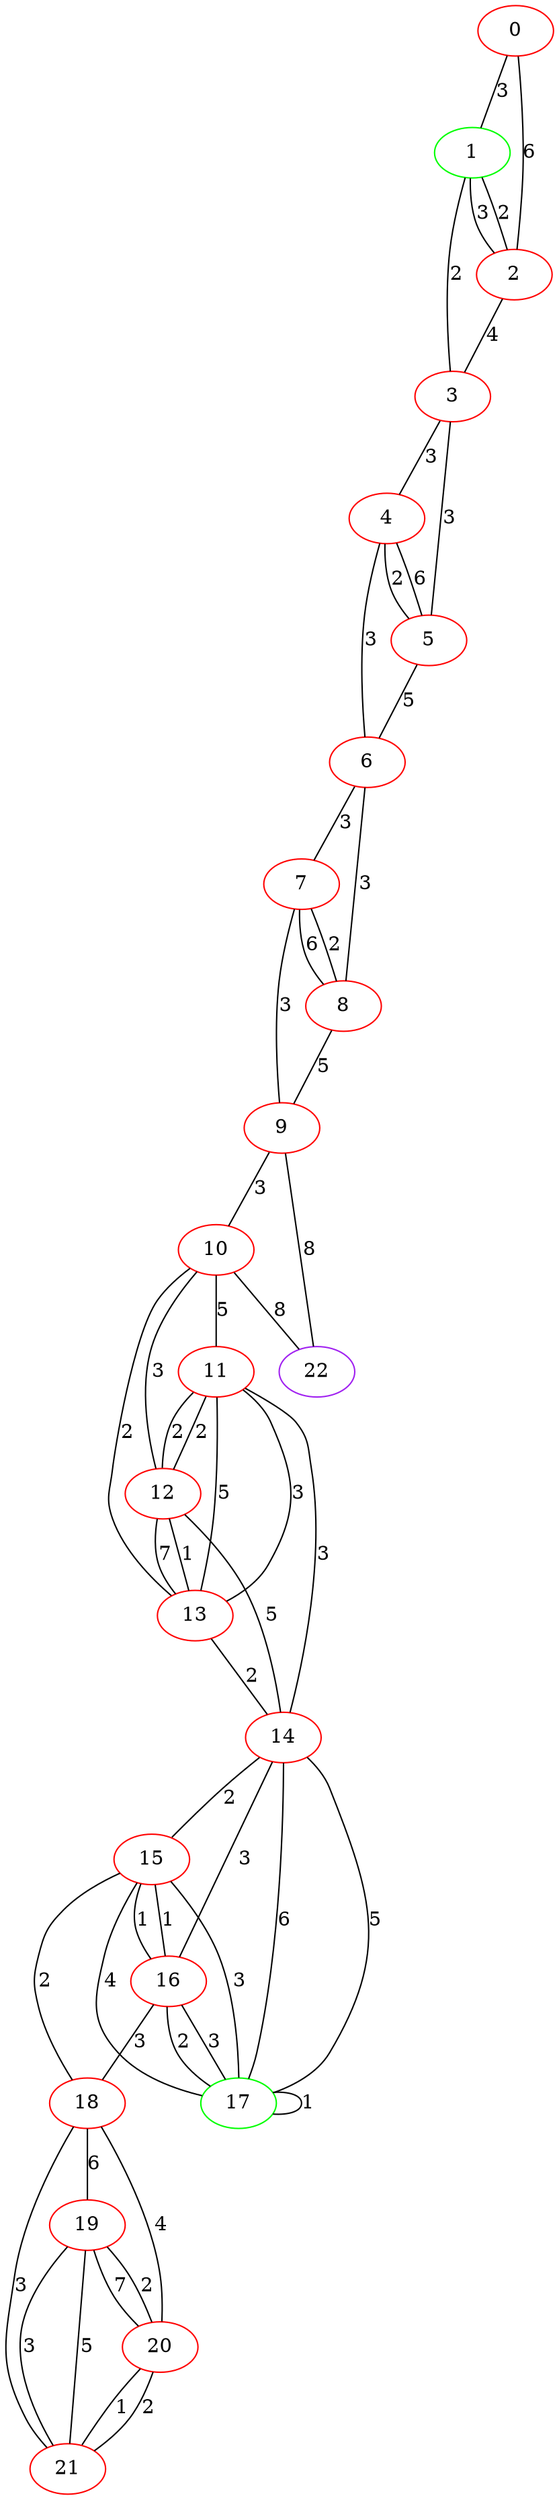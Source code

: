 graph "" {
0 [color=red, weight=1];
1 [color=green, weight=2];
2 [color=red, weight=1];
3 [color=red, weight=1];
4 [color=red, weight=1];
5 [color=red, weight=1];
6 [color=red, weight=1];
7 [color=red, weight=1];
8 [color=red, weight=1];
9 [color=red, weight=1];
10 [color=red, weight=1];
11 [color=red, weight=1];
12 [color=red, weight=1];
13 [color=red, weight=1];
14 [color=red, weight=1];
15 [color=red, weight=1];
16 [color=red, weight=1];
17 [color=green, weight=2];
18 [color=red, weight=1];
19 [color=red, weight=1];
20 [color=red, weight=1];
21 [color=red, weight=1];
22 [color=purple, weight=4];
0 -- 1  [key=0, label=3];
0 -- 2  [key=0, label=6];
1 -- 2  [key=0, label=2];
1 -- 2  [key=1, label=3];
1 -- 3  [key=0, label=2];
2 -- 3  [key=0, label=4];
3 -- 4  [key=0, label=3];
3 -- 5  [key=0, label=3];
4 -- 5  [key=0, label=6];
4 -- 5  [key=1, label=2];
4 -- 6  [key=0, label=3];
5 -- 6  [key=0, label=5];
6 -- 8  [key=0, label=3];
6 -- 7  [key=0, label=3];
7 -- 8  [key=0, label=2];
7 -- 8  [key=1, label=6];
7 -- 9  [key=0, label=3];
8 -- 9  [key=0, label=5];
9 -- 10  [key=0, label=3];
9 -- 22  [key=0, label=8];
10 -- 11  [key=0, label=5];
10 -- 12  [key=0, label=3];
10 -- 13  [key=0, label=2];
10 -- 22  [key=0, label=8];
11 -- 12  [key=0, label=2];
11 -- 12  [key=1, label=2];
11 -- 13  [key=0, label=3];
11 -- 13  [key=1, label=5];
11 -- 14  [key=0, label=3];
12 -- 13  [key=0, label=1];
12 -- 13  [key=1, label=7];
12 -- 14  [key=0, label=5];
13 -- 14  [key=0, label=2];
14 -- 15  [key=0, label=2];
14 -- 16  [key=0, label=3];
14 -- 17  [key=0, label=5];
14 -- 17  [key=1, label=6];
15 -- 16  [key=0, label=1];
15 -- 16  [key=1, label=1];
15 -- 17  [key=0, label=3];
15 -- 17  [key=1, label=4];
15 -- 18  [key=0, label=2];
16 -- 17  [key=0, label=2];
16 -- 17  [key=1, label=3];
16 -- 18  [key=0, label=3];
17 -- 17  [key=0, label=1];
18 -- 19  [key=0, label=6];
18 -- 20  [key=0, label=4];
18 -- 21  [key=0, label=3];
19 -- 20  [key=0, label=2];
19 -- 20  [key=1, label=7];
19 -- 21  [key=0, label=3];
19 -- 21  [key=1, label=5];
20 -- 21  [key=0, label=1];
20 -- 21  [key=1, label=2];
}

